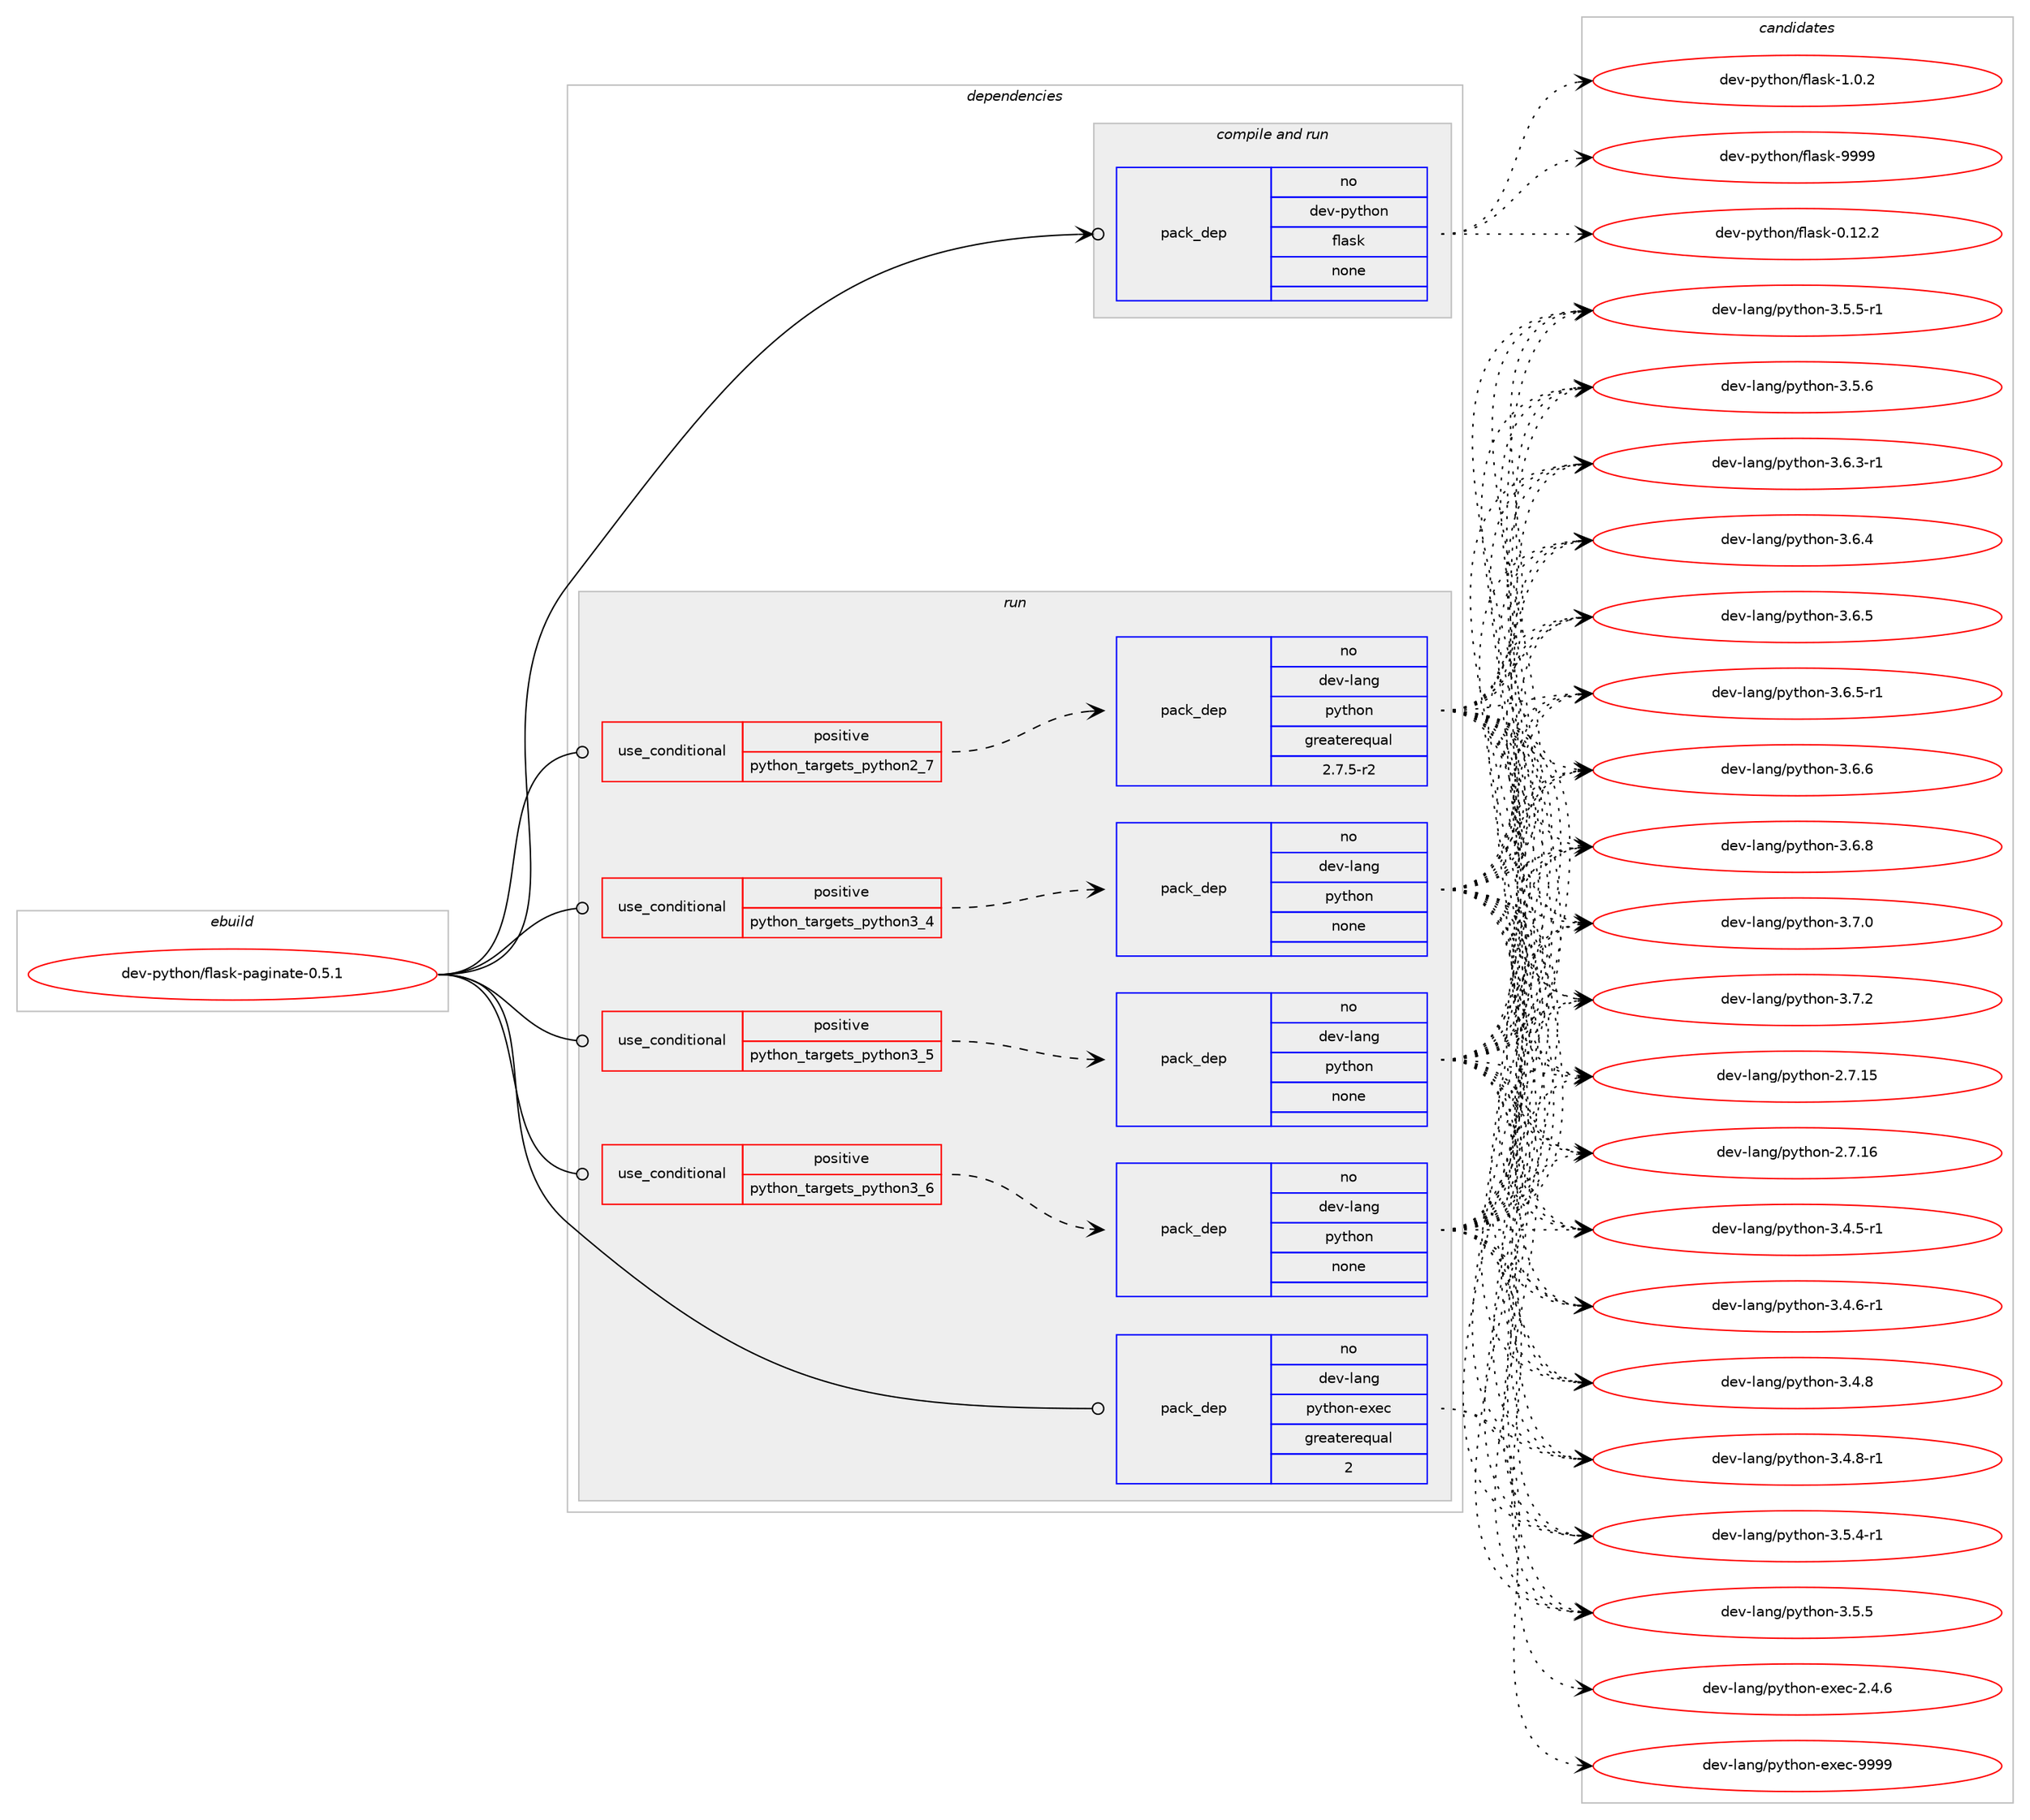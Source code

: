 digraph prolog {

# *************
# Graph options
# *************

newrank=true;
concentrate=true;
compound=true;
graph [rankdir=LR,fontname=Helvetica,fontsize=10,ranksep=1.5];#, ranksep=2.5, nodesep=0.2];
edge  [arrowhead=vee];
node  [fontname=Helvetica,fontsize=10];

# **********
# The ebuild
# **********

subgraph cluster_leftcol {
color=gray;
rank=same;
label=<<i>ebuild</i>>;
id [label="dev-python/flask-paginate-0.5.1", color=red, width=4, href="../dev-python/flask-paginate-0.5.1.svg"];
}

# ****************
# The dependencies
# ****************

subgraph cluster_midcol {
color=gray;
label=<<i>dependencies</i>>;
subgraph cluster_compile {
fillcolor="#eeeeee";
style=filled;
label=<<i>compile</i>>;
}
subgraph cluster_compileandrun {
fillcolor="#eeeeee";
style=filled;
label=<<i>compile and run</i>>;
subgraph pack1012012 {
dependency1409734 [label=<<TABLE BORDER="0" CELLBORDER="1" CELLSPACING="0" CELLPADDING="4" WIDTH="220"><TR><TD ROWSPAN="6" CELLPADDING="30">pack_dep</TD></TR><TR><TD WIDTH="110">no</TD></TR><TR><TD>dev-python</TD></TR><TR><TD>flask</TD></TR><TR><TD>none</TD></TR><TR><TD></TD></TR></TABLE>>, shape=none, color=blue];
}
id:e -> dependency1409734:w [weight=20,style="solid",arrowhead="odotvee"];
}
subgraph cluster_run {
fillcolor="#eeeeee";
style=filled;
label=<<i>run</i>>;
subgraph cond374463 {
dependency1409735 [label=<<TABLE BORDER="0" CELLBORDER="1" CELLSPACING="0" CELLPADDING="4"><TR><TD ROWSPAN="3" CELLPADDING="10">use_conditional</TD></TR><TR><TD>positive</TD></TR><TR><TD>python_targets_python2_7</TD></TR></TABLE>>, shape=none, color=red];
subgraph pack1012013 {
dependency1409736 [label=<<TABLE BORDER="0" CELLBORDER="1" CELLSPACING="0" CELLPADDING="4" WIDTH="220"><TR><TD ROWSPAN="6" CELLPADDING="30">pack_dep</TD></TR><TR><TD WIDTH="110">no</TD></TR><TR><TD>dev-lang</TD></TR><TR><TD>python</TD></TR><TR><TD>greaterequal</TD></TR><TR><TD>2.7.5-r2</TD></TR></TABLE>>, shape=none, color=blue];
}
dependency1409735:e -> dependency1409736:w [weight=20,style="dashed",arrowhead="vee"];
}
id:e -> dependency1409735:w [weight=20,style="solid",arrowhead="odot"];
subgraph cond374464 {
dependency1409737 [label=<<TABLE BORDER="0" CELLBORDER="1" CELLSPACING="0" CELLPADDING="4"><TR><TD ROWSPAN="3" CELLPADDING="10">use_conditional</TD></TR><TR><TD>positive</TD></TR><TR><TD>python_targets_python3_4</TD></TR></TABLE>>, shape=none, color=red];
subgraph pack1012014 {
dependency1409738 [label=<<TABLE BORDER="0" CELLBORDER="1" CELLSPACING="0" CELLPADDING="4" WIDTH="220"><TR><TD ROWSPAN="6" CELLPADDING="30">pack_dep</TD></TR><TR><TD WIDTH="110">no</TD></TR><TR><TD>dev-lang</TD></TR><TR><TD>python</TD></TR><TR><TD>none</TD></TR><TR><TD></TD></TR></TABLE>>, shape=none, color=blue];
}
dependency1409737:e -> dependency1409738:w [weight=20,style="dashed",arrowhead="vee"];
}
id:e -> dependency1409737:w [weight=20,style="solid",arrowhead="odot"];
subgraph cond374465 {
dependency1409739 [label=<<TABLE BORDER="0" CELLBORDER="1" CELLSPACING="0" CELLPADDING="4"><TR><TD ROWSPAN="3" CELLPADDING="10">use_conditional</TD></TR><TR><TD>positive</TD></TR><TR><TD>python_targets_python3_5</TD></TR></TABLE>>, shape=none, color=red];
subgraph pack1012015 {
dependency1409740 [label=<<TABLE BORDER="0" CELLBORDER="1" CELLSPACING="0" CELLPADDING="4" WIDTH="220"><TR><TD ROWSPAN="6" CELLPADDING="30">pack_dep</TD></TR><TR><TD WIDTH="110">no</TD></TR><TR><TD>dev-lang</TD></TR><TR><TD>python</TD></TR><TR><TD>none</TD></TR><TR><TD></TD></TR></TABLE>>, shape=none, color=blue];
}
dependency1409739:e -> dependency1409740:w [weight=20,style="dashed",arrowhead="vee"];
}
id:e -> dependency1409739:w [weight=20,style="solid",arrowhead="odot"];
subgraph cond374466 {
dependency1409741 [label=<<TABLE BORDER="0" CELLBORDER="1" CELLSPACING="0" CELLPADDING="4"><TR><TD ROWSPAN="3" CELLPADDING="10">use_conditional</TD></TR><TR><TD>positive</TD></TR><TR><TD>python_targets_python3_6</TD></TR></TABLE>>, shape=none, color=red];
subgraph pack1012016 {
dependency1409742 [label=<<TABLE BORDER="0" CELLBORDER="1" CELLSPACING="0" CELLPADDING="4" WIDTH="220"><TR><TD ROWSPAN="6" CELLPADDING="30">pack_dep</TD></TR><TR><TD WIDTH="110">no</TD></TR><TR><TD>dev-lang</TD></TR><TR><TD>python</TD></TR><TR><TD>none</TD></TR><TR><TD></TD></TR></TABLE>>, shape=none, color=blue];
}
dependency1409741:e -> dependency1409742:w [weight=20,style="dashed",arrowhead="vee"];
}
id:e -> dependency1409741:w [weight=20,style="solid",arrowhead="odot"];
subgraph pack1012017 {
dependency1409743 [label=<<TABLE BORDER="0" CELLBORDER="1" CELLSPACING="0" CELLPADDING="4" WIDTH="220"><TR><TD ROWSPAN="6" CELLPADDING="30">pack_dep</TD></TR><TR><TD WIDTH="110">no</TD></TR><TR><TD>dev-lang</TD></TR><TR><TD>python-exec</TD></TR><TR><TD>greaterequal</TD></TR><TR><TD>2</TD></TR></TABLE>>, shape=none, color=blue];
}
id:e -> dependency1409743:w [weight=20,style="solid",arrowhead="odot"];
}
}

# **************
# The candidates
# **************

subgraph cluster_choices {
rank=same;
color=gray;
label=<<i>candidates</i>>;

subgraph choice1012012 {
color=black;
nodesep=1;
choice10010111845112121116104111110471021089711510745484649504650 [label="dev-python/flask-0.12.2", color=red, width=4,href="../dev-python/flask-0.12.2.svg"];
choice100101118451121211161041111104710210897115107454946484650 [label="dev-python/flask-1.0.2", color=red, width=4,href="../dev-python/flask-1.0.2.svg"];
choice1001011184511212111610411111047102108971151074557575757 [label="dev-python/flask-9999", color=red, width=4,href="../dev-python/flask-9999.svg"];
dependency1409734:e -> choice10010111845112121116104111110471021089711510745484649504650:w [style=dotted,weight="100"];
dependency1409734:e -> choice100101118451121211161041111104710210897115107454946484650:w [style=dotted,weight="100"];
dependency1409734:e -> choice1001011184511212111610411111047102108971151074557575757:w [style=dotted,weight="100"];
}
subgraph choice1012013 {
color=black;
nodesep=1;
choice10010111845108971101034711212111610411111045504655464953 [label="dev-lang/python-2.7.15", color=red, width=4,href="../dev-lang/python-2.7.15.svg"];
choice10010111845108971101034711212111610411111045504655464954 [label="dev-lang/python-2.7.16", color=red, width=4,href="../dev-lang/python-2.7.16.svg"];
choice1001011184510897110103471121211161041111104551465246534511449 [label="dev-lang/python-3.4.5-r1", color=red, width=4,href="../dev-lang/python-3.4.5-r1.svg"];
choice1001011184510897110103471121211161041111104551465246544511449 [label="dev-lang/python-3.4.6-r1", color=red, width=4,href="../dev-lang/python-3.4.6-r1.svg"];
choice100101118451089711010347112121116104111110455146524656 [label="dev-lang/python-3.4.8", color=red, width=4,href="../dev-lang/python-3.4.8.svg"];
choice1001011184510897110103471121211161041111104551465246564511449 [label="dev-lang/python-3.4.8-r1", color=red, width=4,href="../dev-lang/python-3.4.8-r1.svg"];
choice1001011184510897110103471121211161041111104551465346524511449 [label="dev-lang/python-3.5.4-r1", color=red, width=4,href="../dev-lang/python-3.5.4-r1.svg"];
choice100101118451089711010347112121116104111110455146534653 [label="dev-lang/python-3.5.5", color=red, width=4,href="../dev-lang/python-3.5.5.svg"];
choice1001011184510897110103471121211161041111104551465346534511449 [label="dev-lang/python-3.5.5-r1", color=red, width=4,href="../dev-lang/python-3.5.5-r1.svg"];
choice100101118451089711010347112121116104111110455146534654 [label="dev-lang/python-3.5.6", color=red, width=4,href="../dev-lang/python-3.5.6.svg"];
choice1001011184510897110103471121211161041111104551465446514511449 [label="dev-lang/python-3.6.3-r1", color=red, width=4,href="../dev-lang/python-3.6.3-r1.svg"];
choice100101118451089711010347112121116104111110455146544652 [label="dev-lang/python-3.6.4", color=red, width=4,href="../dev-lang/python-3.6.4.svg"];
choice100101118451089711010347112121116104111110455146544653 [label="dev-lang/python-3.6.5", color=red, width=4,href="../dev-lang/python-3.6.5.svg"];
choice1001011184510897110103471121211161041111104551465446534511449 [label="dev-lang/python-3.6.5-r1", color=red, width=4,href="../dev-lang/python-3.6.5-r1.svg"];
choice100101118451089711010347112121116104111110455146544654 [label="dev-lang/python-3.6.6", color=red, width=4,href="../dev-lang/python-3.6.6.svg"];
choice100101118451089711010347112121116104111110455146544656 [label="dev-lang/python-3.6.8", color=red, width=4,href="../dev-lang/python-3.6.8.svg"];
choice100101118451089711010347112121116104111110455146554648 [label="dev-lang/python-3.7.0", color=red, width=4,href="../dev-lang/python-3.7.0.svg"];
choice100101118451089711010347112121116104111110455146554650 [label="dev-lang/python-3.7.2", color=red, width=4,href="../dev-lang/python-3.7.2.svg"];
dependency1409736:e -> choice10010111845108971101034711212111610411111045504655464953:w [style=dotted,weight="100"];
dependency1409736:e -> choice10010111845108971101034711212111610411111045504655464954:w [style=dotted,weight="100"];
dependency1409736:e -> choice1001011184510897110103471121211161041111104551465246534511449:w [style=dotted,weight="100"];
dependency1409736:e -> choice1001011184510897110103471121211161041111104551465246544511449:w [style=dotted,weight="100"];
dependency1409736:e -> choice100101118451089711010347112121116104111110455146524656:w [style=dotted,weight="100"];
dependency1409736:e -> choice1001011184510897110103471121211161041111104551465246564511449:w [style=dotted,weight="100"];
dependency1409736:e -> choice1001011184510897110103471121211161041111104551465346524511449:w [style=dotted,weight="100"];
dependency1409736:e -> choice100101118451089711010347112121116104111110455146534653:w [style=dotted,weight="100"];
dependency1409736:e -> choice1001011184510897110103471121211161041111104551465346534511449:w [style=dotted,weight="100"];
dependency1409736:e -> choice100101118451089711010347112121116104111110455146534654:w [style=dotted,weight="100"];
dependency1409736:e -> choice1001011184510897110103471121211161041111104551465446514511449:w [style=dotted,weight="100"];
dependency1409736:e -> choice100101118451089711010347112121116104111110455146544652:w [style=dotted,weight="100"];
dependency1409736:e -> choice100101118451089711010347112121116104111110455146544653:w [style=dotted,weight="100"];
dependency1409736:e -> choice1001011184510897110103471121211161041111104551465446534511449:w [style=dotted,weight="100"];
dependency1409736:e -> choice100101118451089711010347112121116104111110455146544654:w [style=dotted,weight="100"];
dependency1409736:e -> choice100101118451089711010347112121116104111110455146544656:w [style=dotted,weight="100"];
dependency1409736:e -> choice100101118451089711010347112121116104111110455146554648:w [style=dotted,weight="100"];
dependency1409736:e -> choice100101118451089711010347112121116104111110455146554650:w [style=dotted,weight="100"];
}
subgraph choice1012014 {
color=black;
nodesep=1;
choice10010111845108971101034711212111610411111045504655464953 [label="dev-lang/python-2.7.15", color=red, width=4,href="../dev-lang/python-2.7.15.svg"];
choice10010111845108971101034711212111610411111045504655464954 [label="dev-lang/python-2.7.16", color=red, width=4,href="../dev-lang/python-2.7.16.svg"];
choice1001011184510897110103471121211161041111104551465246534511449 [label="dev-lang/python-3.4.5-r1", color=red, width=4,href="../dev-lang/python-3.4.5-r1.svg"];
choice1001011184510897110103471121211161041111104551465246544511449 [label="dev-lang/python-3.4.6-r1", color=red, width=4,href="../dev-lang/python-3.4.6-r1.svg"];
choice100101118451089711010347112121116104111110455146524656 [label="dev-lang/python-3.4.8", color=red, width=4,href="../dev-lang/python-3.4.8.svg"];
choice1001011184510897110103471121211161041111104551465246564511449 [label="dev-lang/python-3.4.8-r1", color=red, width=4,href="../dev-lang/python-3.4.8-r1.svg"];
choice1001011184510897110103471121211161041111104551465346524511449 [label="dev-lang/python-3.5.4-r1", color=red, width=4,href="../dev-lang/python-3.5.4-r1.svg"];
choice100101118451089711010347112121116104111110455146534653 [label="dev-lang/python-3.5.5", color=red, width=4,href="../dev-lang/python-3.5.5.svg"];
choice1001011184510897110103471121211161041111104551465346534511449 [label="dev-lang/python-3.5.5-r1", color=red, width=4,href="../dev-lang/python-3.5.5-r1.svg"];
choice100101118451089711010347112121116104111110455146534654 [label="dev-lang/python-3.5.6", color=red, width=4,href="../dev-lang/python-3.5.6.svg"];
choice1001011184510897110103471121211161041111104551465446514511449 [label="dev-lang/python-3.6.3-r1", color=red, width=4,href="../dev-lang/python-3.6.3-r1.svg"];
choice100101118451089711010347112121116104111110455146544652 [label="dev-lang/python-3.6.4", color=red, width=4,href="../dev-lang/python-3.6.4.svg"];
choice100101118451089711010347112121116104111110455146544653 [label="dev-lang/python-3.6.5", color=red, width=4,href="../dev-lang/python-3.6.5.svg"];
choice1001011184510897110103471121211161041111104551465446534511449 [label="dev-lang/python-3.6.5-r1", color=red, width=4,href="../dev-lang/python-3.6.5-r1.svg"];
choice100101118451089711010347112121116104111110455146544654 [label="dev-lang/python-3.6.6", color=red, width=4,href="../dev-lang/python-3.6.6.svg"];
choice100101118451089711010347112121116104111110455146544656 [label="dev-lang/python-3.6.8", color=red, width=4,href="../dev-lang/python-3.6.8.svg"];
choice100101118451089711010347112121116104111110455146554648 [label="dev-lang/python-3.7.0", color=red, width=4,href="../dev-lang/python-3.7.0.svg"];
choice100101118451089711010347112121116104111110455146554650 [label="dev-lang/python-3.7.2", color=red, width=4,href="../dev-lang/python-3.7.2.svg"];
dependency1409738:e -> choice10010111845108971101034711212111610411111045504655464953:w [style=dotted,weight="100"];
dependency1409738:e -> choice10010111845108971101034711212111610411111045504655464954:w [style=dotted,weight="100"];
dependency1409738:e -> choice1001011184510897110103471121211161041111104551465246534511449:w [style=dotted,weight="100"];
dependency1409738:e -> choice1001011184510897110103471121211161041111104551465246544511449:w [style=dotted,weight="100"];
dependency1409738:e -> choice100101118451089711010347112121116104111110455146524656:w [style=dotted,weight="100"];
dependency1409738:e -> choice1001011184510897110103471121211161041111104551465246564511449:w [style=dotted,weight="100"];
dependency1409738:e -> choice1001011184510897110103471121211161041111104551465346524511449:w [style=dotted,weight="100"];
dependency1409738:e -> choice100101118451089711010347112121116104111110455146534653:w [style=dotted,weight="100"];
dependency1409738:e -> choice1001011184510897110103471121211161041111104551465346534511449:w [style=dotted,weight="100"];
dependency1409738:e -> choice100101118451089711010347112121116104111110455146534654:w [style=dotted,weight="100"];
dependency1409738:e -> choice1001011184510897110103471121211161041111104551465446514511449:w [style=dotted,weight="100"];
dependency1409738:e -> choice100101118451089711010347112121116104111110455146544652:w [style=dotted,weight="100"];
dependency1409738:e -> choice100101118451089711010347112121116104111110455146544653:w [style=dotted,weight="100"];
dependency1409738:e -> choice1001011184510897110103471121211161041111104551465446534511449:w [style=dotted,weight="100"];
dependency1409738:e -> choice100101118451089711010347112121116104111110455146544654:w [style=dotted,weight="100"];
dependency1409738:e -> choice100101118451089711010347112121116104111110455146544656:w [style=dotted,weight="100"];
dependency1409738:e -> choice100101118451089711010347112121116104111110455146554648:w [style=dotted,weight="100"];
dependency1409738:e -> choice100101118451089711010347112121116104111110455146554650:w [style=dotted,weight="100"];
}
subgraph choice1012015 {
color=black;
nodesep=1;
choice10010111845108971101034711212111610411111045504655464953 [label="dev-lang/python-2.7.15", color=red, width=4,href="../dev-lang/python-2.7.15.svg"];
choice10010111845108971101034711212111610411111045504655464954 [label="dev-lang/python-2.7.16", color=red, width=4,href="../dev-lang/python-2.7.16.svg"];
choice1001011184510897110103471121211161041111104551465246534511449 [label="dev-lang/python-3.4.5-r1", color=red, width=4,href="../dev-lang/python-3.4.5-r1.svg"];
choice1001011184510897110103471121211161041111104551465246544511449 [label="dev-lang/python-3.4.6-r1", color=red, width=4,href="../dev-lang/python-3.4.6-r1.svg"];
choice100101118451089711010347112121116104111110455146524656 [label="dev-lang/python-3.4.8", color=red, width=4,href="../dev-lang/python-3.4.8.svg"];
choice1001011184510897110103471121211161041111104551465246564511449 [label="dev-lang/python-3.4.8-r1", color=red, width=4,href="../dev-lang/python-3.4.8-r1.svg"];
choice1001011184510897110103471121211161041111104551465346524511449 [label="dev-lang/python-3.5.4-r1", color=red, width=4,href="../dev-lang/python-3.5.4-r1.svg"];
choice100101118451089711010347112121116104111110455146534653 [label="dev-lang/python-3.5.5", color=red, width=4,href="../dev-lang/python-3.5.5.svg"];
choice1001011184510897110103471121211161041111104551465346534511449 [label="dev-lang/python-3.5.5-r1", color=red, width=4,href="../dev-lang/python-3.5.5-r1.svg"];
choice100101118451089711010347112121116104111110455146534654 [label="dev-lang/python-3.5.6", color=red, width=4,href="../dev-lang/python-3.5.6.svg"];
choice1001011184510897110103471121211161041111104551465446514511449 [label="dev-lang/python-3.6.3-r1", color=red, width=4,href="../dev-lang/python-3.6.3-r1.svg"];
choice100101118451089711010347112121116104111110455146544652 [label="dev-lang/python-3.6.4", color=red, width=4,href="../dev-lang/python-3.6.4.svg"];
choice100101118451089711010347112121116104111110455146544653 [label="dev-lang/python-3.6.5", color=red, width=4,href="../dev-lang/python-3.6.5.svg"];
choice1001011184510897110103471121211161041111104551465446534511449 [label="dev-lang/python-3.6.5-r1", color=red, width=4,href="../dev-lang/python-3.6.5-r1.svg"];
choice100101118451089711010347112121116104111110455146544654 [label="dev-lang/python-3.6.6", color=red, width=4,href="../dev-lang/python-3.6.6.svg"];
choice100101118451089711010347112121116104111110455146544656 [label="dev-lang/python-3.6.8", color=red, width=4,href="../dev-lang/python-3.6.8.svg"];
choice100101118451089711010347112121116104111110455146554648 [label="dev-lang/python-3.7.0", color=red, width=4,href="../dev-lang/python-3.7.0.svg"];
choice100101118451089711010347112121116104111110455146554650 [label="dev-lang/python-3.7.2", color=red, width=4,href="../dev-lang/python-3.7.2.svg"];
dependency1409740:e -> choice10010111845108971101034711212111610411111045504655464953:w [style=dotted,weight="100"];
dependency1409740:e -> choice10010111845108971101034711212111610411111045504655464954:w [style=dotted,weight="100"];
dependency1409740:e -> choice1001011184510897110103471121211161041111104551465246534511449:w [style=dotted,weight="100"];
dependency1409740:e -> choice1001011184510897110103471121211161041111104551465246544511449:w [style=dotted,weight="100"];
dependency1409740:e -> choice100101118451089711010347112121116104111110455146524656:w [style=dotted,weight="100"];
dependency1409740:e -> choice1001011184510897110103471121211161041111104551465246564511449:w [style=dotted,weight="100"];
dependency1409740:e -> choice1001011184510897110103471121211161041111104551465346524511449:w [style=dotted,weight="100"];
dependency1409740:e -> choice100101118451089711010347112121116104111110455146534653:w [style=dotted,weight="100"];
dependency1409740:e -> choice1001011184510897110103471121211161041111104551465346534511449:w [style=dotted,weight="100"];
dependency1409740:e -> choice100101118451089711010347112121116104111110455146534654:w [style=dotted,weight="100"];
dependency1409740:e -> choice1001011184510897110103471121211161041111104551465446514511449:w [style=dotted,weight="100"];
dependency1409740:e -> choice100101118451089711010347112121116104111110455146544652:w [style=dotted,weight="100"];
dependency1409740:e -> choice100101118451089711010347112121116104111110455146544653:w [style=dotted,weight="100"];
dependency1409740:e -> choice1001011184510897110103471121211161041111104551465446534511449:w [style=dotted,weight="100"];
dependency1409740:e -> choice100101118451089711010347112121116104111110455146544654:w [style=dotted,weight="100"];
dependency1409740:e -> choice100101118451089711010347112121116104111110455146544656:w [style=dotted,weight="100"];
dependency1409740:e -> choice100101118451089711010347112121116104111110455146554648:w [style=dotted,weight="100"];
dependency1409740:e -> choice100101118451089711010347112121116104111110455146554650:w [style=dotted,weight="100"];
}
subgraph choice1012016 {
color=black;
nodesep=1;
choice10010111845108971101034711212111610411111045504655464953 [label="dev-lang/python-2.7.15", color=red, width=4,href="../dev-lang/python-2.7.15.svg"];
choice10010111845108971101034711212111610411111045504655464954 [label="dev-lang/python-2.7.16", color=red, width=4,href="../dev-lang/python-2.7.16.svg"];
choice1001011184510897110103471121211161041111104551465246534511449 [label="dev-lang/python-3.4.5-r1", color=red, width=4,href="../dev-lang/python-3.4.5-r1.svg"];
choice1001011184510897110103471121211161041111104551465246544511449 [label="dev-lang/python-3.4.6-r1", color=red, width=4,href="../dev-lang/python-3.4.6-r1.svg"];
choice100101118451089711010347112121116104111110455146524656 [label="dev-lang/python-3.4.8", color=red, width=4,href="../dev-lang/python-3.4.8.svg"];
choice1001011184510897110103471121211161041111104551465246564511449 [label="dev-lang/python-3.4.8-r1", color=red, width=4,href="../dev-lang/python-3.4.8-r1.svg"];
choice1001011184510897110103471121211161041111104551465346524511449 [label="dev-lang/python-3.5.4-r1", color=red, width=4,href="../dev-lang/python-3.5.4-r1.svg"];
choice100101118451089711010347112121116104111110455146534653 [label="dev-lang/python-3.5.5", color=red, width=4,href="../dev-lang/python-3.5.5.svg"];
choice1001011184510897110103471121211161041111104551465346534511449 [label="dev-lang/python-3.5.5-r1", color=red, width=4,href="../dev-lang/python-3.5.5-r1.svg"];
choice100101118451089711010347112121116104111110455146534654 [label="dev-lang/python-3.5.6", color=red, width=4,href="../dev-lang/python-3.5.6.svg"];
choice1001011184510897110103471121211161041111104551465446514511449 [label="dev-lang/python-3.6.3-r1", color=red, width=4,href="../dev-lang/python-3.6.3-r1.svg"];
choice100101118451089711010347112121116104111110455146544652 [label="dev-lang/python-3.6.4", color=red, width=4,href="../dev-lang/python-3.6.4.svg"];
choice100101118451089711010347112121116104111110455146544653 [label="dev-lang/python-3.6.5", color=red, width=4,href="../dev-lang/python-3.6.5.svg"];
choice1001011184510897110103471121211161041111104551465446534511449 [label="dev-lang/python-3.6.5-r1", color=red, width=4,href="../dev-lang/python-3.6.5-r1.svg"];
choice100101118451089711010347112121116104111110455146544654 [label="dev-lang/python-3.6.6", color=red, width=4,href="../dev-lang/python-3.6.6.svg"];
choice100101118451089711010347112121116104111110455146544656 [label="dev-lang/python-3.6.8", color=red, width=4,href="../dev-lang/python-3.6.8.svg"];
choice100101118451089711010347112121116104111110455146554648 [label="dev-lang/python-3.7.0", color=red, width=4,href="../dev-lang/python-3.7.0.svg"];
choice100101118451089711010347112121116104111110455146554650 [label="dev-lang/python-3.7.2", color=red, width=4,href="../dev-lang/python-3.7.2.svg"];
dependency1409742:e -> choice10010111845108971101034711212111610411111045504655464953:w [style=dotted,weight="100"];
dependency1409742:e -> choice10010111845108971101034711212111610411111045504655464954:w [style=dotted,weight="100"];
dependency1409742:e -> choice1001011184510897110103471121211161041111104551465246534511449:w [style=dotted,weight="100"];
dependency1409742:e -> choice1001011184510897110103471121211161041111104551465246544511449:w [style=dotted,weight="100"];
dependency1409742:e -> choice100101118451089711010347112121116104111110455146524656:w [style=dotted,weight="100"];
dependency1409742:e -> choice1001011184510897110103471121211161041111104551465246564511449:w [style=dotted,weight="100"];
dependency1409742:e -> choice1001011184510897110103471121211161041111104551465346524511449:w [style=dotted,weight="100"];
dependency1409742:e -> choice100101118451089711010347112121116104111110455146534653:w [style=dotted,weight="100"];
dependency1409742:e -> choice1001011184510897110103471121211161041111104551465346534511449:w [style=dotted,weight="100"];
dependency1409742:e -> choice100101118451089711010347112121116104111110455146534654:w [style=dotted,weight="100"];
dependency1409742:e -> choice1001011184510897110103471121211161041111104551465446514511449:w [style=dotted,weight="100"];
dependency1409742:e -> choice100101118451089711010347112121116104111110455146544652:w [style=dotted,weight="100"];
dependency1409742:e -> choice100101118451089711010347112121116104111110455146544653:w [style=dotted,weight="100"];
dependency1409742:e -> choice1001011184510897110103471121211161041111104551465446534511449:w [style=dotted,weight="100"];
dependency1409742:e -> choice100101118451089711010347112121116104111110455146544654:w [style=dotted,weight="100"];
dependency1409742:e -> choice100101118451089711010347112121116104111110455146544656:w [style=dotted,weight="100"];
dependency1409742:e -> choice100101118451089711010347112121116104111110455146554648:w [style=dotted,weight="100"];
dependency1409742:e -> choice100101118451089711010347112121116104111110455146554650:w [style=dotted,weight="100"];
}
subgraph choice1012017 {
color=black;
nodesep=1;
choice1001011184510897110103471121211161041111104510112010199455046524654 [label="dev-lang/python-exec-2.4.6", color=red, width=4,href="../dev-lang/python-exec-2.4.6.svg"];
choice10010111845108971101034711212111610411111045101120101994557575757 [label="dev-lang/python-exec-9999", color=red, width=4,href="../dev-lang/python-exec-9999.svg"];
dependency1409743:e -> choice1001011184510897110103471121211161041111104510112010199455046524654:w [style=dotted,weight="100"];
dependency1409743:e -> choice10010111845108971101034711212111610411111045101120101994557575757:w [style=dotted,weight="100"];
}
}

}
